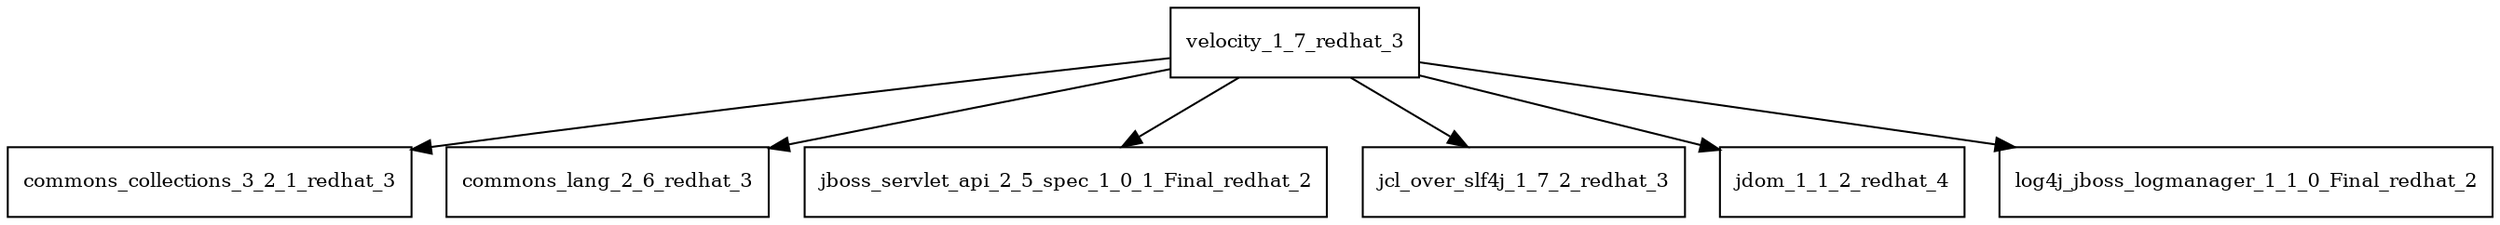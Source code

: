 digraph velocity_1_7_redhat_3_dependencies {
  node [shape = box, fontsize=10.0];
  velocity_1_7_redhat_3 -> commons_collections_3_2_1_redhat_3;
  velocity_1_7_redhat_3 -> commons_lang_2_6_redhat_3;
  velocity_1_7_redhat_3 -> jboss_servlet_api_2_5_spec_1_0_1_Final_redhat_2;
  velocity_1_7_redhat_3 -> jcl_over_slf4j_1_7_2_redhat_3;
  velocity_1_7_redhat_3 -> jdom_1_1_2_redhat_4;
  velocity_1_7_redhat_3 -> log4j_jboss_logmanager_1_1_0_Final_redhat_2;
}
